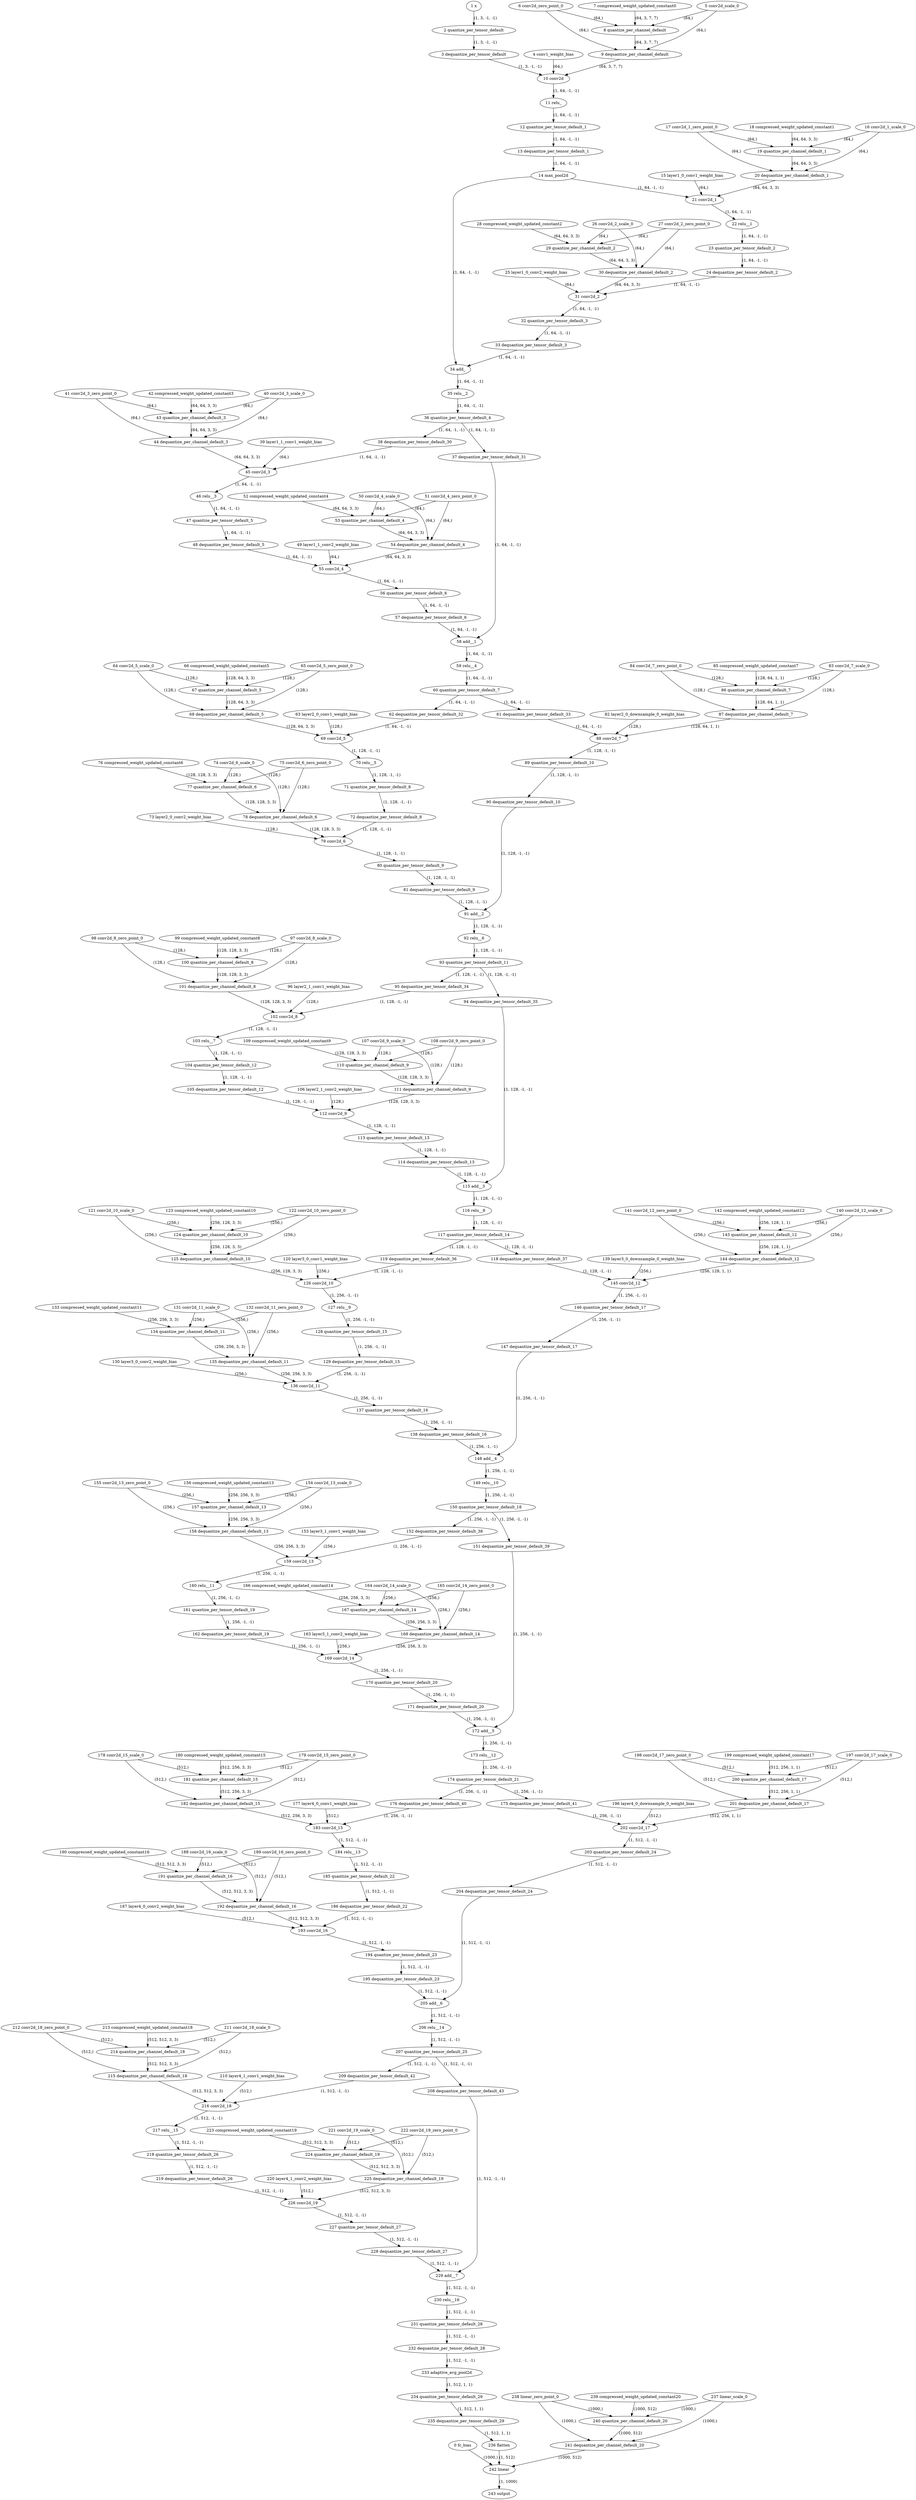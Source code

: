 strict digraph {
"0 fc_bias" [id=0, type="get_attr"];
"1 x" [id=1, type=input];
"2 quantize_per_tensor_default" [id=2, type="quantize_per_tensor"];
"3 dequantize_per_tensor_default" [id=3, type="dequantize_per_tensor"];
"4 conv1_weight_bias" [id=4, type="get_attr"];
"5 conv2d_scale_0" [id=5, type="get_attr"];
"6 conv2d_zero_point_0" [id=6, type="get_attr"];
"7 compressed_weight_updated_constant0" [id=7, type="get_attr"];
"8 quantize_per_channel_default" [id=8, type="quantize_per_channel"];
"9 dequantize_per_channel_default" [id=9, type="dequantize_per_channel"];
"10 conv2d" [id=10, type=conv2d];
"11 relu_" [id=11, type="relu_"];
"12 quantize_per_tensor_default_1" [id=12, type="quantize_per_tensor"];
"13 dequantize_per_tensor_default_1" [id=13, type="dequantize_per_tensor"];
"14 max_pool2d" [id=14, type="max_pool2d"];
"15 layer1_0_conv1_weight_bias" [id=15, type="get_attr"];
"16 conv2d_1_scale_0" [id=16, type="get_attr"];
"17 conv2d_1_zero_point_0" [id=17, type="get_attr"];
"18 compressed_weight_updated_constant1" [id=18, type="get_attr"];
"19 quantize_per_channel_default_1" [id=19, type="quantize_per_channel"];
"20 dequantize_per_channel_default_1" [id=20, type="dequantize_per_channel"];
"21 conv2d_1" [id=21, type=conv2d];
"22 relu__1" [id=22, type="relu_"];
"23 quantize_per_tensor_default_2" [id=23, type="quantize_per_tensor"];
"24 dequantize_per_tensor_default_2" [id=24, type="dequantize_per_tensor"];
"25 layer1_0_conv2_weight_bias" [id=25, type="get_attr"];
"26 conv2d_2_scale_0" [id=26, type="get_attr"];
"27 conv2d_2_zero_point_0" [id=27, type="get_attr"];
"28 compressed_weight_updated_constant2" [id=28, type="get_attr"];
"29 quantize_per_channel_default_2" [id=29, type="quantize_per_channel"];
"30 dequantize_per_channel_default_2" [id=30, type="dequantize_per_channel"];
"31 conv2d_2" [id=31, type=conv2d];
"32 quantize_per_tensor_default_3" [id=32, type="quantize_per_tensor"];
"33 dequantize_per_tensor_default_3" [id=33, type="dequantize_per_tensor"];
"34 add_" [id=34, type="add_"];
"35 relu__2" [id=35, type="relu_"];
"36 quantize_per_tensor_default_4" [id=36, type="quantize_per_tensor"];
"37 dequantize_per_tensor_default_31" [id=37, type="dequantize_per_tensor"];
"38 dequantize_per_tensor_default_30" [id=38, type="dequantize_per_tensor"];
"39 layer1_1_conv1_weight_bias" [id=39, type="get_attr"];
"40 conv2d_3_scale_0" [id=40, type="get_attr"];
"41 conv2d_3_zero_point_0" [id=41, type="get_attr"];
"42 compressed_weight_updated_constant3" [id=42, type="get_attr"];
"43 quantize_per_channel_default_3" [id=43, type="quantize_per_channel"];
"44 dequantize_per_channel_default_3" [id=44, type="dequantize_per_channel"];
"45 conv2d_3" [id=45, type=conv2d];
"46 relu__3" [id=46, type="relu_"];
"47 quantize_per_tensor_default_5" [id=47, type="quantize_per_tensor"];
"48 dequantize_per_tensor_default_5" [id=48, type="dequantize_per_tensor"];
"49 layer1_1_conv2_weight_bias" [id=49, type="get_attr"];
"50 conv2d_4_scale_0" [id=50, type="get_attr"];
"51 conv2d_4_zero_point_0" [id=51, type="get_attr"];
"52 compressed_weight_updated_constant4" [id=52, type="get_attr"];
"53 quantize_per_channel_default_4" [id=53, type="quantize_per_channel"];
"54 dequantize_per_channel_default_4" [id=54, type="dequantize_per_channel"];
"55 conv2d_4" [id=55, type=conv2d];
"56 quantize_per_tensor_default_6" [id=56, type="quantize_per_tensor"];
"57 dequantize_per_tensor_default_6" [id=57, type="dequantize_per_tensor"];
"58 add__1" [id=58, type="add_"];
"59 relu__4" [id=59, type="relu_"];
"60 quantize_per_tensor_default_7" [id=60, type="quantize_per_tensor"];
"61 dequantize_per_tensor_default_33" [id=61, type="dequantize_per_tensor"];
"62 dequantize_per_tensor_default_32" [id=62, type="dequantize_per_tensor"];
"63 layer2_0_conv1_weight_bias" [id=63, type="get_attr"];
"64 conv2d_5_scale_0" [id=64, type="get_attr"];
"65 conv2d_5_zero_point_0" [id=65, type="get_attr"];
"66 compressed_weight_updated_constant5" [id=66, type="get_attr"];
"67 quantize_per_channel_default_5" [id=67, type="quantize_per_channel"];
"68 dequantize_per_channel_default_5" [id=68, type="dequantize_per_channel"];
"69 conv2d_5" [id=69, type=conv2d];
"70 relu__5" [id=70, type="relu_"];
"71 quantize_per_tensor_default_8" [id=71, type="quantize_per_tensor"];
"72 dequantize_per_tensor_default_8" [id=72, type="dequantize_per_tensor"];
"73 layer2_0_conv2_weight_bias" [id=73, type="get_attr"];
"74 conv2d_6_scale_0" [id=74, type="get_attr"];
"75 conv2d_6_zero_point_0" [id=75, type="get_attr"];
"76 compressed_weight_updated_constant6" [id=76, type="get_attr"];
"77 quantize_per_channel_default_6" [id=77, type="quantize_per_channel"];
"78 dequantize_per_channel_default_6" [id=78, type="dequantize_per_channel"];
"79 conv2d_6" [id=79, type=conv2d];
"80 quantize_per_tensor_default_9" [id=80, type="quantize_per_tensor"];
"81 dequantize_per_tensor_default_9" [id=81, type="dequantize_per_tensor"];
"82 layer2_0_downsample_0_weight_bias" [id=82, type="get_attr"];
"83 conv2d_7_scale_0" [id=83, type="get_attr"];
"84 conv2d_7_zero_point_0" [id=84, type="get_attr"];
"85 compressed_weight_updated_constant7" [id=85, type="get_attr"];
"86 quantize_per_channel_default_7" [id=86, type="quantize_per_channel"];
"87 dequantize_per_channel_default_7" [id=87, type="dequantize_per_channel"];
"88 conv2d_7" [id=88, type=conv2d];
"89 quantize_per_tensor_default_10" [id=89, type="quantize_per_tensor"];
"90 dequantize_per_tensor_default_10" [id=90, type="dequantize_per_tensor"];
"91 add__2" [id=91, type="add_"];
"92 relu__6" [id=92, type="relu_"];
"93 quantize_per_tensor_default_11" [id=93, type="quantize_per_tensor"];
"94 dequantize_per_tensor_default_35" [id=94, type="dequantize_per_tensor"];
"95 dequantize_per_tensor_default_34" [id=95, type="dequantize_per_tensor"];
"96 layer2_1_conv1_weight_bias" [id=96, type="get_attr"];
"97 conv2d_8_scale_0" [id=97, type="get_attr"];
"98 conv2d_8_zero_point_0" [id=98, type="get_attr"];
"99 compressed_weight_updated_constant8" [id=99, type="get_attr"];
"100 quantize_per_channel_default_8" [id=100, type="quantize_per_channel"];
"101 dequantize_per_channel_default_8" [id=101, type="dequantize_per_channel"];
"102 conv2d_8" [id=102, type=conv2d];
"103 relu__7" [id=103, type="relu_"];
"104 quantize_per_tensor_default_12" [id=104, type="quantize_per_tensor"];
"105 dequantize_per_tensor_default_12" [id=105, type="dequantize_per_tensor"];
"106 layer2_1_conv2_weight_bias" [id=106, type="get_attr"];
"107 conv2d_9_scale_0" [id=107, type="get_attr"];
"108 conv2d_9_zero_point_0" [id=108, type="get_attr"];
"109 compressed_weight_updated_constant9" [id=109, type="get_attr"];
"110 quantize_per_channel_default_9" [id=110, type="quantize_per_channel"];
"111 dequantize_per_channel_default_9" [id=111, type="dequantize_per_channel"];
"112 conv2d_9" [id=112, type=conv2d];
"113 quantize_per_tensor_default_13" [id=113, type="quantize_per_tensor"];
"114 dequantize_per_tensor_default_13" [id=114, type="dequantize_per_tensor"];
"115 add__3" [id=115, type="add_"];
"116 relu__8" [id=116, type="relu_"];
"117 quantize_per_tensor_default_14" [id=117, type="quantize_per_tensor"];
"118 dequantize_per_tensor_default_37" [id=118, type="dequantize_per_tensor"];
"119 dequantize_per_tensor_default_36" [id=119, type="dequantize_per_tensor"];
"120 layer3_0_conv1_weight_bias" [id=120, type="get_attr"];
"121 conv2d_10_scale_0" [id=121, type="get_attr"];
"122 conv2d_10_zero_point_0" [id=122, type="get_attr"];
"123 compressed_weight_updated_constant10" [id=123, type="get_attr"];
"124 quantize_per_channel_default_10" [id=124, type="quantize_per_channel"];
"125 dequantize_per_channel_default_10" [id=125, type="dequantize_per_channel"];
"126 conv2d_10" [id=126, type=conv2d];
"127 relu__9" [id=127, type="relu_"];
"128 quantize_per_tensor_default_15" [id=128, type="quantize_per_tensor"];
"129 dequantize_per_tensor_default_15" [id=129, type="dequantize_per_tensor"];
"130 layer3_0_conv2_weight_bias" [id=130, type="get_attr"];
"131 conv2d_11_scale_0" [id=131, type="get_attr"];
"132 conv2d_11_zero_point_0" [id=132, type="get_attr"];
"133 compressed_weight_updated_constant11" [id=133, type="get_attr"];
"134 quantize_per_channel_default_11" [id=134, type="quantize_per_channel"];
"135 dequantize_per_channel_default_11" [id=135, type="dequantize_per_channel"];
"136 conv2d_11" [id=136, type=conv2d];
"137 quantize_per_tensor_default_16" [id=137, type="quantize_per_tensor"];
"138 dequantize_per_tensor_default_16" [id=138, type="dequantize_per_tensor"];
"139 layer3_0_downsample_0_weight_bias" [id=139, type="get_attr"];
"140 conv2d_12_scale_0" [id=140, type="get_attr"];
"141 conv2d_12_zero_point_0" [id=141, type="get_attr"];
"142 compressed_weight_updated_constant12" [id=142, type="get_attr"];
"143 quantize_per_channel_default_12" [id=143, type="quantize_per_channel"];
"144 dequantize_per_channel_default_12" [id=144, type="dequantize_per_channel"];
"145 conv2d_12" [id=145, type=conv2d];
"146 quantize_per_tensor_default_17" [id=146, type="quantize_per_tensor"];
"147 dequantize_per_tensor_default_17" [id=147, type="dequantize_per_tensor"];
"148 add__4" [id=148, type="add_"];
"149 relu__10" [id=149, type="relu_"];
"150 quantize_per_tensor_default_18" [id=150, type="quantize_per_tensor"];
"151 dequantize_per_tensor_default_39" [id=151, type="dequantize_per_tensor"];
"152 dequantize_per_tensor_default_38" [id=152, type="dequantize_per_tensor"];
"153 layer3_1_conv1_weight_bias" [id=153, type="get_attr"];
"154 conv2d_13_scale_0" [id=154, type="get_attr"];
"155 conv2d_13_zero_point_0" [id=155, type="get_attr"];
"156 compressed_weight_updated_constant13" [id=156, type="get_attr"];
"157 quantize_per_channel_default_13" [id=157, type="quantize_per_channel"];
"158 dequantize_per_channel_default_13" [id=158, type="dequantize_per_channel"];
"159 conv2d_13" [id=159, type=conv2d];
"160 relu__11" [id=160, type="relu_"];
"161 quantize_per_tensor_default_19" [id=161, type="quantize_per_tensor"];
"162 dequantize_per_tensor_default_19" [id=162, type="dequantize_per_tensor"];
"163 layer3_1_conv2_weight_bias" [id=163, type="get_attr"];
"164 conv2d_14_scale_0" [id=164, type="get_attr"];
"165 conv2d_14_zero_point_0" [id=165, type="get_attr"];
"166 compressed_weight_updated_constant14" [id=166, type="get_attr"];
"167 quantize_per_channel_default_14" [id=167, type="quantize_per_channel"];
"168 dequantize_per_channel_default_14" [id=168, type="dequantize_per_channel"];
"169 conv2d_14" [id=169, type=conv2d];
"170 quantize_per_tensor_default_20" [id=170, type="quantize_per_tensor"];
"171 dequantize_per_tensor_default_20" [id=171, type="dequantize_per_tensor"];
"172 add__5" [id=172, type="add_"];
"173 relu__12" [id=173, type="relu_"];
"174 quantize_per_tensor_default_21" [id=174, type="quantize_per_tensor"];
"175 dequantize_per_tensor_default_41" [id=175, type="dequantize_per_tensor"];
"176 dequantize_per_tensor_default_40" [id=176, type="dequantize_per_tensor"];
"177 layer4_0_conv1_weight_bias" [id=177, type="get_attr"];
"178 conv2d_15_scale_0" [id=178, type="get_attr"];
"179 conv2d_15_zero_point_0" [id=179, type="get_attr"];
"180 compressed_weight_updated_constant15" [id=180, type="get_attr"];
"181 quantize_per_channel_default_15" [id=181, type="quantize_per_channel"];
"182 dequantize_per_channel_default_15" [id=182, type="dequantize_per_channel"];
"183 conv2d_15" [id=183, type=conv2d];
"184 relu__13" [id=184, type="relu_"];
"185 quantize_per_tensor_default_22" [id=185, type="quantize_per_tensor"];
"186 dequantize_per_tensor_default_22" [id=186, type="dequantize_per_tensor"];
"187 layer4_0_conv2_weight_bias" [id=187, type="get_attr"];
"188 conv2d_16_scale_0" [id=188, type="get_attr"];
"189 conv2d_16_zero_point_0" [id=189, type="get_attr"];
"190 compressed_weight_updated_constant16" [id=190, type="get_attr"];
"191 quantize_per_channel_default_16" [id=191, type="quantize_per_channel"];
"192 dequantize_per_channel_default_16" [id=192, type="dequantize_per_channel"];
"193 conv2d_16" [id=193, type=conv2d];
"194 quantize_per_tensor_default_23" [id=194, type="quantize_per_tensor"];
"195 dequantize_per_tensor_default_23" [id=195, type="dequantize_per_tensor"];
"196 layer4_0_downsample_0_weight_bias" [id=196, type="get_attr"];
"197 conv2d_17_scale_0" [id=197, type="get_attr"];
"198 conv2d_17_zero_point_0" [id=198, type="get_attr"];
"199 compressed_weight_updated_constant17" [id=199, type="get_attr"];
"200 quantize_per_channel_default_17" [id=200, type="quantize_per_channel"];
"201 dequantize_per_channel_default_17" [id=201, type="dequantize_per_channel"];
"202 conv2d_17" [id=202, type=conv2d];
"203 quantize_per_tensor_default_24" [id=203, type="quantize_per_tensor"];
"204 dequantize_per_tensor_default_24" [id=204, type="dequantize_per_tensor"];
"205 add__6" [id=205, type="add_"];
"206 relu__14" [id=206, type="relu_"];
"207 quantize_per_tensor_default_25" [id=207, type="quantize_per_tensor"];
"208 dequantize_per_tensor_default_43" [id=208, type="dequantize_per_tensor"];
"209 dequantize_per_tensor_default_42" [id=209, type="dequantize_per_tensor"];
"210 layer4_1_conv1_weight_bias" [id=210, type="get_attr"];
"211 conv2d_18_scale_0" [id=211, type="get_attr"];
"212 conv2d_18_zero_point_0" [id=212, type="get_attr"];
"213 compressed_weight_updated_constant18" [id=213, type="get_attr"];
"214 quantize_per_channel_default_18" [id=214, type="quantize_per_channel"];
"215 dequantize_per_channel_default_18" [id=215, type="dequantize_per_channel"];
"216 conv2d_18" [id=216, type=conv2d];
"217 relu__15" [id=217, type="relu_"];
"218 quantize_per_tensor_default_26" [id=218, type="quantize_per_tensor"];
"219 dequantize_per_tensor_default_26" [id=219, type="dequantize_per_tensor"];
"220 layer4_1_conv2_weight_bias" [id=220, type="get_attr"];
"221 conv2d_19_scale_0" [id=221, type="get_attr"];
"222 conv2d_19_zero_point_0" [id=222, type="get_attr"];
"223 compressed_weight_updated_constant19" [id=223, type="get_attr"];
"224 quantize_per_channel_default_19" [id=224, type="quantize_per_channel"];
"225 dequantize_per_channel_default_19" [id=225, type="dequantize_per_channel"];
"226 conv2d_19" [id=226, type=conv2d];
"227 quantize_per_tensor_default_27" [id=227, type="quantize_per_tensor"];
"228 dequantize_per_tensor_default_27" [id=228, type="dequantize_per_tensor"];
"229 add__7" [id=229, type="add_"];
"230 relu__16" [id=230, type="relu_"];
"231 quantize_per_tensor_default_28" [id=231, type="quantize_per_tensor"];
"232 dequantize_per_tensor_default_28" [id=232, type="dequantize_per_tensor"];
"233 adaptive_avg_pool2d" [id=233, type="adaptive_avg_pool2d"];
"234 quantize_per_tensor_default_29" [id=234, type="quantize_per_tensor"];
"235 dequantize_per_tensor_default_29" [id=235, type="dequantize_per_tensor"];
"236 flatten" [id=236, type=flatten];
"237 linear_scale_0" [id=237, type="get_attr"];
"238 linear_zero_point_0" [id=238, type="get_attr"];
"239 compressed_weight_updated_constant20" [id=239, type="get_attr"];
"240 quantize_per_channel_default_20" [id=240, type="quantize_per_channel"];
"241 dequantize_per_channel_default_20" [id=241, type="dequantize_per_channel"];
"242 linear" [id=242, type=linear];
"243 output" [id=243, type=output];
"0 fc_bias" -> "242 linear" [style=solid, label="(1000,)"];
"1 x" -> "2 quantize_per_tensor_default" [style=solid, label="(1, 3, -1, -1)"];
"2 quantize_per_tensor_default" -> "3 dequantize_per_tensor_default" [style=solid, label="(1, 3, -1, -1)"];
"3 dequantize_per_tensor_default" -> "10 conv2d" [style=solid, label="(1, 3, -1, -1)"];
"4 conv1_weight_bias" -> "10 conv2d" [style=solid, label="(64,)"];
"5 conv2d_scale_0" -> "8 quantize_per_channel_default" [style=solid, label="(64,)"];
"5 conv2d_scale_0" -> "9 dequantize_per_channel_default" [style=solid, label="(64,)"];
"6 conv2d_zero_point_0" -> "8 quantize_per_channel_default" [style=solid, label="(64,)"];
"6 conv2d_zero_point_0" -> "9 dequantize_per_channel_default" [style=solid, label="(64,)"];
"7 compressed_weight_updated_constant0" -> "8 quantize_per_channel_default" [style=solid, label="(64, 3, 7, 7)"];
"8 quantize_per_channel_default" -> "9 dequantize_per_channel_default" [style=solid, label="(64, 3, 7, 7)"];
"9 dequantize_per_channel_default" -> "10 conv2d" [style=solid, label="(64, 3, 7, 7)"];
"10 conv2d" -> "11 relu_" [style=solid, label="(1, 64, -1, -1)"];
"11 relu_" -> "12 quantize_per_tensor_default_1" [style=solid, label="(1, 64, -1, -1)"];
"12 quantize_per_tensor_default_1" -> "13 dequantize_per_tensor_default_1" [style=solid, label="(1, 64, -1, -1)"];
"13 dequantize_per_tensor_default_1" -> "14 max_pool2d" [style=solid, label="(1, 64, -1, -1)"];
"14 max_pool2d" -> "21 conv2d_1" [style=solid, label="(1, 64, -1, -1)"];
"14 max_pool2d" -> "34 add_" [style=solid, label="(1, 64, -1, -1)"];
"15 layer1_0_conv1_weight_bias" -> "21 conv2d_1" [style=solid, label="(64,)"];
"16 conv2d_1_scale_0" -> "19 quantize_per_channel_default_1" [style=solid, label="(64,)"];
"16 conv2d_1_scale_0" -> "20 dequantize_per_channel_default_1" [style=solid, label="(64,)"];
"17 conv2d_1_zero_point_0" -> "19 quantize_per_channel_default_1" [style=solid, label="(64,)"];
"17 conv2d_1_zero_point_0" -> "20 dequantize_per_channel_default_1" [style=solid, label="(64,)"];
"18 compressed_weight_updated_constant1" -> "19 quantize_per_channel_default_1" [style=solid, label="(64, 64, 3, 3)"];
"19 quantize_per_channel_default_1" -> "20 dequantize_per_channel_default_1" [style=solid, label="(64, 64, 3, 3)"];
"20 dequantize_per_channel_default_1" -> "21 conv2d_1" [style=solid, label="(64, 64, 3, 3)"];
"21 conv2d_1" -> "22 relu__1" [style=solid, label="(1, 64, -1, -1)"];
"22 relu__1" -> "23 quantize_per_tensor_default_2" [style=solid, label="(1, 64, -1, -1)"];
"23 quantize_per_tensor_default_2" -> "24 dequantize_per_tensor_default_2" [style=solid, label="(1, 64, -1, -1)"];
"24 dequantize_per_tensor_default_2" -> "31 conv2d_2" [style=solid, label="(1, 64, -1, -1)"];
"25 layer1_0_conv2_weight_bias" -> "31 conv2d_2" [style=solid, label="(64,)"];
"26 conv2d_2_scale_0" -> "29 quantize_per_channel_default_2" [style=solid, label="(64,)"];
"26 conv2d_2_scale_0" -> "30 dequantize_per_channel_default_2" [style=solid, label="(64,)"];
"27 conv2d_2_zero_point_0" -> "29 quantize_per_channel_default_2" [style=solid, label="(64,)"];
"27 conv2d_2_zero_point_0" -> "30 dequantize_per_channel_default_2" [style=solid, label="(64,)"];
"28 compressed_weight_updated_constant2" -> "29 quantize_per_channel_default_2" [style=solid, label="(64, 64, 3, 3)"];
"29 quantize_per_channel_default_2" -> "30 dequantize_per_channel_default_2" [style=solid, label="(64, 64, 3, 3)"];
"30 dequantize_per_channel_default_2" -> "31 conv2d_2" [style=solid, label="(64, 64, 3, 3)"];
"31 conv2d_2" -> "32 quantize_per_tensor_default_3" [style=solid, label="(1, 64, -1, -1)"];
"32 quantize_per_tensor_default_3" -> "33 dequantize_per_tensor_default_3" [style=solid, label="(1, 64, -1, -1)"];
"33 dequantize_per_tensor_default_3" -> "34 add_" [style=solid, label="(1, 64, -1, -1)"];
"34 add_" -> "35 relu__2" [style=solid, label="(1, 64, -1, -1)"];
"35 relu__2" -> "36 quantize_per_tensor_default_4" [style=solid, label="(1, 64, -1, -1)"];
"36 quantize_per_tensor_default_4" -> "37 dequantize_per_tensor_default_31" [style=solid, label="(1, 64, -1, -1)"];
"36 quantize_per_tensor_default_4" -> "38 dequantize_per_tensor_default_30" [style=solid, label="(1, 64, -1, -1)"];
"37 dequantize_per_tensor_default_31" -> "58 add__1" [style=solid, label="(1, 64, -1, -1)"];
"38 dequantize_per_tensor_default_30" -> "45 conv2d_3" [style=solid, label="(1, 64, -1, -1)"];
"39 layer1_1_conv1_weight_bias" -> "45 conv2d_3" [style=solid, label="(64,)"];
"40 conv2d_3_scale_0" -> "43 quantize_per_channel_default_3" [style=solid, label="(64,)"];
"40 conv2d_3_scale_0" -> "44 dequantize_per_channel_default_3" [style=solid, label="(64,)"];
"41 conv2d_3_zero_point_0" -> "43 quantize_per_channel_default_3" [style=solid, label="(64,)"];
"41 conv2d_3_zero_point_0" -> "44 dequantize_per_channel_default_3" [style=solid, label="(64,)"];
"42 compressed_weight_updated_constant3" -> "43 quantize_per_channel_default_3" [style=solid, label="(64, 64, 3, 3)"];
"43 quantize_per_channel_default_3" -> "44 dequantize_per_channel_default_3" [style=solid, label="(64, 64, 3, 3)"];
"44 dequantize_per_channel_default_3" -> "45 conv2d_3" [style=solid, label="(64, 64, 3, 3)"];
"45 conv2d_3" -> "46 relu__3" [style=solid, label="(1, 64, -1, -1)"];
"46 relu__3" -> "47 quantize_per_tensor_default_5" [style=solid, label="(1, 64, -1, -1)"];
"47 quantize_per_tensor_default_5" -> "48 dequantize_per_tensor_default_5" [style=solid, label="(1, 64, -1, -1)"];
"48 dequantize_per_tensor_default_5" -> "55 conv2d_4" [style=solid, label="(1, 64, -1, -1)"];
"49 layer1_1_conv2_weight_bias" -> "55 conv2d_4" [style=solid, label="(64,)"];
"50 conv2d_4_scale_0" -> "53 quantize_per_channel_default_4" [style=solid, label="(64,)"];
"50 conv2d_4_scale_0" -> "54 dequantize_per_channel_default_4" [style=solid, label="(64,)"];
"51 conv2d_4_zero_point_0" -> "53 quantize_per_channel_default_4" [style=solid, label="(64,)"];
"51 conv2d_4_zero_point_0" -> "54 dequantize_per_channel_default_4" [style=solid, label="(64,)"];
"52 compressed_weight_updated_constant4" -> "53 quantize_per_channel_default_4" [style=solid, label="(64, 64, 3, 3)"];
"53 quantize_per_channel_default_4" -> "54 dequantize_per_channel_default_4" [style=solid, label="(64, 64, 3, 3)"];
"54 dequantize_per_channel_default_4" -> "55 conv2d_4" [style=solid, label="(64, 64, 3, 3)"];
"55 conv2d_4" -> "56 quantize_per_tensor_default_6" [style=solid, label="(1, 64, -1, -1)"];
"56 quantize_per_tensor_default_6" -> "57 dequantize_per_tensor_default_6" [style=solid, label="(1, 64, -1, -1)"];
"57 dequantize_per_tensor_default_6" -> "58 add__1" [style=solid, label="(1, 64, -1, -1)"];
"58 add__1" -> "59 relu__4" [style=solid, label="(1, 64, -1, -1)"];
"59 relu__4" -> "60 quantize_per_tensor_default_7" [style=solid, label="(1, 64, -1, -1)"];
"60 quantize_per_tensor_default_7" -> "61 dequantize_per_tensor_default_33" [style=solid, label="(1, 64, -1, -1)"];
"60 quantize_per_tensor_default_7" -> "62 dequantize_per_tensor_default_32" [style=solid, label="(1, 64, -1, -1)"];
"61 dequantize_per_tensor_default_33" -> "88 conv2d_7" [style=solid, label="(1, 64, -1, -1)"];
"62 dequantize_per_tensor_default_32" -> "69 conv2d_5" [style=solid, label="(1, 64, -1, -1)"];
"63 layer2_0_conv1_weight_bias" -> "69 conv2d_5" [style=solid, label="(128,)"];
"64 conv2d_5_scale_0" -> "67 quantize_per_channel_default_5" [style=solid, label="(128,)"];
"64 conv2d_5_scale_0" -> "68 dequantize_per_channel_default_5" [style=solid, label="(128,)"];
"65 conv2d_5_zero_point_0" -> "67 quantize_per_channel_default_5" [style=solid, label="(128,)"];
"65 conv2d_5_zero_point_0" -> "68 dequantize_per_channel_default_5" [style=solid, label="(128,)"];
"66 compressed_weight_updated_constant5" -> "67 quantize_per_channel_default_5" [style=solid, label="(128, 64, 3, 3)"];
"67 quantize_per_channel_default_5" -> "68 dequantize_per_channel_default_5" [style=solid, label="(128, 64, 3, 3)"];
"68 dequantize_per_channel_default_5" -> "69 conv2d_5" [style=solid, label="(128, 64, 3, 3)"];
"69 conv2d_5" -> "70 relu__5" [style=solid, label="(1, 128, -1, -1)"];
"70 relu__5" -> "71 quantize_per_tensor_default_8" [style=solid, label="(1, 128, -1, -1)"];
"71 quantize_per_tensor_default_8" -> "72 dequantize_per_tensor_default_8" [style=solid, label="(1, 128, -1, -1)"];
"72 dequantize_per_tensor_default_8" -> "79 conv2d_6" [style=solid, label="(1, 128, -1, -1)"];
"73 layer2_0_conv2_weight_bias" -> "79 conv2d_6" [style=solid, label="(128,)"];
"74 conv2d_6_scale_0" -> "77 quantize_per_channel_default_6" [style=solid, label="(128,)"];
"74 conv2d_6_scale_0" -> "78 dequantize_per_channel_default_6" [style=solid, label="(128,)"];
"75 conv2d_6_zero_point_0" -> "77 quantize_per_channel_default_6" [style=solid, label="(128,)"];
"75 conv2d_6_zero_point_0" -> "78 dequantize_per_channel_default_6" [style=solid, label="(128,)"];
"76 compressed_weight_updated_constant6" -> "77 quantize_per_channel_default_6" [style=solid, label="(128, 128, 3, 3)"];
"77 quantize_per_channel_default_6" -> "78 dequantize_per_channel_default_6" [style=solid, label="(128, 128, 3, 3)"];
"78 dequantize_per_channel_default_6" -> "79 conv2d_6" [style=solid, label="(128, 128, 3, 3)"];
"79 conv2d_6" -> "80 quantize_per_tensor_default_9" [style=solid, label="(1, 128, -1, -1)"];
"80 quantize_per_tensor_default_9" -> "81 dequantize_per_tensor_default_9" [style=solid, label="(1, 128, -1, -1)"];
"81 dequantize_per_tensor_default_9" -> "91 add__2" [style=solid, label="(1, 128, -1, -1)"];
"82 layer2_0_downsample_0_weight_bias" -> "88 conv2d_7" [style=solid, label="(128,)"];
"83 conv2d_7_scale_0" -> "86 quantize_per_channel_default_7" [style=solid, label="(128,)"];
"83 conv2d_7_scale_0" -> "87 dequantize_per_channel_default_7" [style=solid, label="(128,)"];
"84 conv2d_7_zero_point_0" -> "86 quantize_per_channel_default_7" [style=solid, label="(128,)"];
"84 conv2d_7_zero_point_0" -> "87 dequantize_per_channel_default_7" [style=solid, label="(128,)"];
"85 compressed_weight_updated_constant7" -> "86 quantize_per_channel_default_7" [style=solid, label="(128, 64, 1, 1)"];
"86 quantize_per_channel_default_7" -> "87 dequantize_per_channel_default_7" [style=solid, label="(128, 64, 1, 1)"];
"87 dequantize_per_channel_default_7" -> "88 conv2d_7" [style=solid, label="(128, 64, 1, 1)"];
"88 conv2d_7" -> "89 quantize_per_tensor_default_10" [style=solid, label="(1, 128, -1, -1)"];
"89 quantize_per_tensor_default_10" -> "90 dequantize_per_tensor_default_10" [style=solid, label="(1, 128, -1, -1)"];
"90 dequantize_per_tensor_default_10" -> "91 add__2" [style=solid, label="(1, 128, -1, -1)"];
"91 add__2" -> "92 relu__6" [style=solid, label="(1, 128, -1, -1)"];
"92 relu__6" -> "93 quantize_per_tensor_default_11" [style=solid, label="(1, 128, -1, -1)"];
"93 quantize_per_tensor_default_11" -> "94 dequantize_per_tensor_default_35" [style=solid, label="(1, 128, -1, -1)"];
"93 quantize_per_tensor_default_11" -> "95 dequantize_per_tensor_default_34" [style=solid, label="(1, 128, -1, -1)"];
"94 dequantize_per_tensor_default_35" -> "115 add__3" [style=solid, label="(1, 128, -1, -1)"];
"95 dequantize_per_tensor_default_34" -> "102 conv2d_8" [style=solid, label="(1, 128, -1, -1)"];
"96 layer2_1_conv1_weight_bias" -> "102 conv2d_8" [style=solid, label="(128,)"];
"97 conv2d_8_scale_0" -> "100 quantize_per_channel_default_8" [style=solid, label="(128,)"];
"97 conv2d_8_scale_0" -> "101 dequantize_per_channel_default_8" [style=solid, label="(128,)"];
"98 conv2d_8_zero_point_0" -> "100 quantize_per_channel_default_8" [style=solid, label="(128,)"];
"98 conv2d_8_zero_point_0" -> "101 dequantize_per_channel_default_8" [style=solid, label="(128,)"];
"99 compressed_weight_updated_constant8" -> "100 quantize_per_channel_default_8" [style=solid, label="(128, 128, 3, 3)"];
"100 quantize_per_channel_default_8" -> "101 dequantize_per_channel_default_8" [style=solid, label="(128, 128, 3, 3)"];
"101 dequantize_per_channel_default_8" -> "102 conv2d_8" [style=solid, label="(128, 128, 3, 3)"];
"102 conv2d_8" -> "103 relu__7" [style=solid, label="(1, 128, -1, -1)"];
"103 relu__7" -> "104 quantize_per_tensor_default_12" [style=solid, label="(1, 128, -1, -1)"];
"104 quantize_per_tensor_default_12" -> "105 dequantize_per_tensor_default_12" [style=solid, label="(1, 128, -1, -1)"];
"105 dequantize_per_tensor_default_12" -> "112 conv2d_9" [style=solid, label="(1, 128, -1, -1)"];
"106 layer2_1_conv2_weight_bias" -> "112 conv2d_9" [style=solid, label="(128,)"];
"107 conv2d_9_scale_0" -> "110 quantize_per_channel_default_9" [style=solid, label="(128,)"];
"107 conv2d_9_scale_0" -> "111 dequantize_per_channel_default_9" [style=solid, label="(128,)"];
"108 conv2d_9_zero_point_0" -> "110 quantize_per_channel_default_9" [style=solid, label="(128,)"];
"108 conv2d_9_zero_point_0" -> "111 dequantize_per_channel_default_9" [style=solid, label="(128,)"];
"109 compressed_weight_updated_constant9" -> "110 quantize_per_channel_default_9" [style=solid, label="(128, 128, 3, 3)"];
"110 quantize_per_channel_default_9" -> "111 dequantize_per_channel_default_9" [style=solid, label="(128, 128, 3, 3)"];
"111 dequantize_per_channel_default_9" -> "112 conv2d_9" [style=solid, label="(128, 128, 3, 3)"];
"112 conv2d_9" -> "113 quantize_per_tensor_default_13" [style=solid, label="(1, 128, -1, -1)"];
"113 quantize_per_tensor_default_13" -> "114 dequantize_per_tensor_default_13" [style=solid, label="(1, 128, -1, -1)"];
"114 dequantize_per_tensor_default_13" -> "115 add__3" [style=solid, label="(1, 128, -1, -1)"];
"115 add__3" -> "116 relu__8" [style=solid, label="(1, 128, -1, -1)"];
"116 relu__8" -> "117 quantize_per_tensor_default_14" [style=solid, label="(1, 128, -1, -1)"];
"117 quantize_per_tensor_default_14" -> "118 dequantize_per_tensor_default_37" [style=solid, label="(1, 128, -1, -1)"];
"117 quantize_per_tensor_default_14" -> "119 dequantize_per_tensor_default_36" [style=solid, label="(1, 128, -1, -1)"];
"118 dequantize_per_tensor_default_37" -> "145 conv2d_12" [style=solid, label="(1, 128, -1, -1)"];
"119 dequantize_per_tensor_default_36" -> "126 conv2d_10" [style=solid, label="(1, 128, -1, -1)"];
"120 layer3_0_conv1_weight_bias" -> "126 conv2d_10" [style=solid, label="(256,)"];
"121 conv2d_10_scale_0" -> "124 quantize_per_channel_default_10" [style=solid, label="(256,)"];
"121 conv2d_10_scale_0" -> "125 dequantize_per_channel_default_10" [style=solid, label="(256,)"];
"122 conv2d_10_zero_point_0" -> "124 quantize_per_channel_default_10" [style=solid, label="(256,)"];
"122 conv2d_10_zero_point_0" -> "125 dequantize_per_channel_default_10" [style=solid, label="(256,)"];
"123 compressed_weight_updated_constant10" -> "124 quantize_per_channel_default_10" [style=solid, label="(256, 128, 3, 3)"];
"124 quantize_per_channel_default_10" -> "125 dequantize_per_channel_default_10" [style=solid, label="(256, 128, 3, 3)"];
"125 dequantize_per_channel_default_10" -> "126 conv2d_10" [style=solid, label="(256, 128, 3, 3)"];
"126 conv2d_10" -> "127 relu__9" [style=solid, label="(1, 256, -1, -1)"];
"127 relu__9" -> "128 quantize_per_tensor_default_15" [style=solid, label="(1, 256, -1, -1)"];
"128 quantize_per_tensor_default_15" -> "129 dequantize_per_tensor_default_15" [style=solid, label="(1, 256, -1, -1)"];
"129 dequantize_per_tensor_default_15" -> "136 conv2d_11" [style=solid, label="(1, 256, -1, -1)"];
"130 layer3_0_conv2_weight_bias" -> "136 conv2d_11" [style=solid, label="(256,)"];
"131 conv2d_11_scale_0" -> "134 quantize_per_channel_default_11" [style=solid, label="(256,)"];
"131 conv2d_11_scale_0" -> "135 dequantize_per_channel_default_11" [style=solid, label="(256,)"];
"132 conv2d_11_zero_point_0" -> "134 quantize_per_channel_default_11" [style=solid, label="(256,)"];
"132 conv2d_11_zero_point_0" -> "135 dequantize_per_channel_default_11" [style=solid, label="(256,)"];
"133 compressed_weight_updated_constant11" -> "134 quantize_per_channel_default_11" [style=solid, label="(256, 256, 3, 3)"];
"134 quantize_per_channel_default_11" -> "135 dequantize_per_channel_default_11" [style=solid, label="(256, 256, 3, 3)"];
"135 dequantize_per_channel_default_11" -> "136 conv2d_11" [style=solid, label="(256, 256, 3, 3)"];
"136 conv2d_11" -> "137 quantize_per_tensor_default_16" [style=solid, label="(1, 256, -1, -1)"];
"137 quantize_per_tensor_default_16" -> "138 dequantize_per_tensor_default_16" [style=solid, label="(1, 256, -1, -1)"];
"138 dequantize_per_tensor_default_16" -> "148 add__4" [style=solid, label="(1, 256, -1, -1)"];
"139 layer3_0_downsample_0_weight_bias" -> "145 conv2d_12" [style=solid, label="(256,)"];
"140 conv2d_12_scale_0" -> "143 quantize_per_channel_default_12" [style=solid, label="(256,)"];
"140 conv2d_12_scale_0" -> "144 dequantize_per_channel_default_12" [style=solid, label="(256,)"];
"141 conv2d_12_zero_point_0" -> "143 quantize_per_channel_default_12" [style=solid, label="(256,)"];
"141 conv2d_12_zero_point_0" -> "144 dequantize_per_channel_default_12" [style=solid, label="(256,)"];
"142 compressed_weight_updated_constant12" -> "143 quantize_per_channel_default_12" [style=solid, label="(256, 128, 1, 1)"];
"143 quantize_per_channel_default_12" -> "144 dequantize_per_channel_default_12" [style=solid, label="(256, 128, 1, 1)"];
"144 dequantize_per_channel_default_12" -> "145 conv2d_12" [style=solid, label="(256, 128, 1, 1)"];
"145 conv2d_12" -> "146 quantize_per_tensor_default_17" [style=solid, label="(1, 256, -1, -1)"];
"146 quantize_per_tensor_default_17" -> "147 dequantize_per_tensor_default_17" [style=solid, label="(1, 256, -1, -1)"];
"147 dequantize_per_tensor_default_17" -> "148 add__4" [style=solid, label="(1, 256, -1, -1)"];
"148 add__4" -> "149 relu__10" [style=solid, label="(1, 256, -1, -1)"];
"149 relu__10" -> "150 quantize_per_tensor_default_18" [style=solid, label="(1, 256, -1, -1)"];
"150 quantize_per_tensor_default_18" -> "151 dequantize_per_tensor_default_39" [style=solid, label="(1, 256, -1, -1)"];
"150 quantize_per_tensor_default_18" -> "152 dequantize_per_tensor_default_38" [style=solid, label="(1, 256, -1, -1)"];
"151 dequantize_per_tensor_default_39" -> "172 add__5" [style=solid, label="(1, 256, -1, -1)"];
"152 dequantize_per_tensor_default_38" -> "159 conv2d_13" [style=solid, label="(1, 256, -1, -1)"];
"153 layer3_1_conv1_weight_bias" -> "159 conv2d_13" [style=solid, label="(256,)"];
"154 conv2d_13_scale_0" -> "157 quantize_per_channel_default_13" [style=solid, label="(256,)"];
"154 conv2d_13_scale_0" -> "158 dequantize_per_channel_default_13" [style=solid, label="(256,)"];
"155 conv2d_13_zero_point_0" -> "157 quantize_per_channel_default_13" [style=solid, label="(256,)"];
"155 conv2d_13_zero_point_0" -> "158 dequantize_per_channel_default_13" [style=solid, label="(256,)"];
"156 compressed_weight_updated_constant13" -> "157 quantize_per_channel_default_13" [style=solid, label="(256, 256, 3, 3)"];
"157 quantize_per_channel_default_13" -> "158 dequantize_per_channel_default_13" [style=solid, label="(256, 256, 3, 3)"];
"158 dequantize_per_channel_default_13" -> "159 conv2d_13" [style=solid, label="(256, 256, 3, 3)"];
"159 conv2d_13" -> "160 relu__11" [style=solid, label="(1, 256, -1, -1)"];
"160 relu__11" -> "161 quantize_per_tensor_default_19" [style=solid, label="(1, 256, -1, -1)"];
"161 quantize_per_tensor_default_19" -> "162 dequantize_per_tensor_default_19" [style=solid, label="(1, 256, -1, -1)"];
"162 dequantize_per_tensor_default_19" -> "169 conv2d_14" [style=solid, label="(1, 256, -1, -1)"];
"163 layer3_1_conv2_weight_bias" -> "169 conv2d_14" [style=solid, label="(256,)"];
"164 conv2d_14_scale_0" -> "167 quantize_per_channel_default_14" [style=solid, label="(256,)"];
"164 conv2d_14_scale_0" -> "168 dequantize_per_channel_default_14" [style=solid, label="(256,)"];
"165 conv2d_14_zero_point_0" -> "167 quantize_per_channel_default_14" [style=solid, label="(256,)"];
"165 conv2d_14_zero_point_0" -> "168 dequantize_per_channel_default_14" [style=solid, label="(256,)"];
"166 compressed_weight_updated_constant14" -> "167 quantize_per_channel_default_14" [style=solid, label="(256, 256, 3, 3)"];
"167 quantize_per_channel_default_14" -> "168 dequantize_per_channel_default_14" [style=solid, label="(256, 256, 3, 3)"];
"168 dequantize_per_channel_default_14" -> "169 conv2d_14" [style=solid, label="(256, 256, 3, 3)"];
"169 conv2d_14" -> "170 quantize_per_tensor_default_20" [style=solid, label="(1, 256, -1, -1)"];
"170 quantize_per_tensor_default_20" -> "171 dequantize_per_tensor_default_20" [style=solid, label="(1, 256, -1, -1)"];
"171 dequantize_per_tensor_default_20" -> "172 add__5" [style=solid, label="(1, 256, -1, -1)"];
"172 add__5" -> "173 relu__12" [style=solid, label="(1, 256, -1, -1)"];
"173 relu__12" -> "174 quantize_per_tensor_default_21" [style=solid, label="(1, 256, -1, -1)"];
"174 quantize_per_tensor_default_21" -> "175 dequantize_per_tensor_default_41" [style=solid, label="(1, 256, -1, -1)"];
"174 quantize_per_tensor_default_21" -> "176 dequantize_per_tensor_default_40" [style=solid, label="(1, 256, -1, -1)"];
"175 dequantize_per_tensor_default_41" -> "202 conv2d_17" [style=solid, label="(1, 256, -1, -1)"];
"176 dequantize_per_tensor_default_40" -> "183 conv2d_15" [style=solid, label="(1, 256, -1, -1)"];
"177 layer4_0_conv1_weight_bias" -> "183 conv2d_15" [style=solid, label="(512,)"];
"178 conv2d_15_scale_0" -> "181 quantize_per_channel_default_15" [style=solid, label="(512,)"];
"178 conv2d_15_scale_0" -> "182 dequantize_per_channel_default_15" [style=solid, label="(512,)"];
"179 conv2d_15_zero_point_0" -> "181 quantize_per_channel_default_15" [style=solid, label="(512,)"];
"179 conv2d_15_zero_point_0" -> "182 dequantize_per_channel_default_15" [style=solid, label="(512,)"];
"180 compressed_weight_updated_constant15" -> "181 quantize_per_channel_default_15" [style=solid, label="(512, 256, 3, 3)"];
"181 quantize_per_channel_default_15" -> "182 dequantize_per_channel_default_15" [style=solid, label="(512, 256, 3, 3)"];
"182 dequantize_per_channel_default_15" -> "183 conv2d_15" [style=solid, label="(512, 256, 3, 3)"];
"183 conv2d_15" -> "184 relu__13" [style=solid, label="(1, 512, -1, -1)"];
"184 relu__13" -> "185 quantize_per_tensor_default_22" [style=solid, label="(1, 512, -1, -1)"];
"185 quantize_per_tensor_default_22" -> "186 dequantize_per_tensor_default_22" [style=solid, label="(1, 512, -1, -1)"];
"186 dequantize_per_tensor_default_22" -> "193 conv2d_16" [style=solid, label="(1, 512, -1, -1)"];
"187 layer4_0_conv2_weight_bias" -> "193 conv2d_16" [style=solid, label="(512,)"];
"188 conv2d_16_scale_0" -> "191 quantize_per_channel_default_16" [style=solid, label="(512,)"];
"188 conv2d_16_scale_0" -> "192 dequantize_per_channel_default_16" [style=solid, label="(512,)"];
"189 conv2d_16_zero_point_0" -> "191 quantize_per_channel_default_16" [style=solid, label="(512,)"];
"189 conv2d_16_zero_point_0" -> "192 dequantize_per_channel_default_16" [style=solid, label="(512,)"];
"190 compressed_weight_updated_constant16" -> "191 quantize_per_channel_default_16" [style=solid, label="(512, 512, 3, 3)"];
"191 quantize_per_channel_default_16" -> "192 dequantize_per_channel_default_16" [style=solid, label="(512, 512, 3, 3)"];
"192 dequantize_per_channel_default_16" -> "193 conv2d_16" [style=solid, label="(512, 512, 3, 3)"];
"193 conv2d_16" -> "194 quantize_per_tensor_default_23" [style=solid, label="(1, 512, -1, -1)"];
"194 quantize_per_tensor_default_23" -> "195 dequantize_per_tensor_default_23" [style=solid, label="(1, 512, -1, -1)"];
"195 dequantize_per_tensor_default_23" -> "205 add__6" [style=solid, label="(1, 512, -1, -1)"];
"196 layer4_0_downsample_0_weight_bias" -> "202 conv2d_17" [style=solid, label="(512,)"];
"197 conv2d_17_scale_0" -> "200 quantize_per_channel_default_17" [style=solid, label="(512,)"];
"197 conv2d_17_scale_0" -> "201 dequantize_per_channel_default_17" [style=solid, label="(512,)"];
"198 conv2d_17_zero_point_0" -> "200 quantize_per_channel_default_17" [style=solid, label="(512,)"];
"198 conv2d_17_zero_point_0" -> "201 dequantize_per_channel_default_17" [style=solid, label="(512,)"];
"199 compressed_weight_updated_constant17" -> "200 quantize_per_channel_default_17" [style=solid, label="(512, 256, 1, 1)"];
"200 quantize_per_channel_default_17" -> "201 dequantize_per_channel_default_17" [style=solid, label="(512, 256, 1, 1)"];
"201 dequantize_per_channel_default_17" -> "202 conv2d_17" [style=solid, label="(512, 256, 1, 1)"];
"202 conv2d_17" -> "203 quantize_per_tensor_default_24" [style=solid, label="(1, 512, -1, -1)"];
"203 quantize_per_tensor_default_24" -> "204 dequantize_per_tensor_default_24" [style=solid, label="(1, 512, -1, -1)"];
"204 dequantize_per_tensor_default_24" -> "205 add__6" [style=solid, label="(1, 512, -1, -1)"];
"205 add__6" -> "206 relu__14" [style=solid, label="(1, 512, -1, -1)"];
"206 relu__14" -> "207 quantize_per_tensor_default_25" [style=solid, label="(1, 512, -1, -1)"];
"207 quantize_per_tensor_default_25" -> "208 dequantize_per_tensor_default_43" [style=solid, label="(1, 512, -1, -1)"];
"207 quantize_per_tensor_default_25" -> "209 dequantize_per_tensor_default_42" [style=solid, label="(1, 512, -1, -1)"];
"208 dequantize_per_tensor_default_43" -> "229 add__7" [style=solid, label="(1, 512, -1, -1)"];
"209 dequantize_per_tensor_default_42" -> "216 conv2d_18" [style=solid, label="(1, 512, -1, -1)"];
"210 layer4_1_conv1_weight_bias" -> "216 conv2d_18" [style=solid, label="(512,)"];
"211 conv2d_18_scale_0" -> "214 quantize_per_channel_default_18" [style=solid, label="(512,)"];
"211 conv2d_18_scale_0" -> "215 dequantize_per_channel_default_18" [style=solid, label="(512,)"];
"212 conv2d_18_zero_point_0" -> "214 quantize_per_channel_default_18" [style=solid, label="(512,)"];
"212 conv2d_18_zero_point_0" -> "215 dequantize_per_channel_default_18" [style=solid, label="(512,)"];
"213 compressed_weight_updated_constant18" -> "214 quantize_per_channel_default_18" [style=solid, label="(512, 512, 3, 3)"];
"214 quantize_per_channel_default_18" -> "215 dequantize_per_channel_default_18" [style=solid, label="(512, 512, 3, 3)"];
"215 dequantize_per_channel_default_18" -> "216 conv2d_18" [style=solid, label="(512, 512, 3, 3)"];
"216 conv2d_18" -> "217 relu__15" [style=solid, label="(1, 512, -1, -1)"];
"217 relu__15" -> "218 quantize_per_tensor_default_26" [style=solid, label="(1, 512, -1, -1)"];
"218 quantize_per_tensor_default_26" -> "219 dequantize_per_tensor_default_26" [style=solid, label="(1, 512, -1, -1)"];
"219 dequantize_per_tensor_default_26" -> "226 conv2d_19" [style=solid, label="(1, 512, -1, -1)"];
"220 layer4_1_conv2_weight_bias" -> "226 conv2d_19" [style=solid, label="(512,)"];
"221 conv2d_19_scale_0" -> "224 quantize_per_channel_default_19" [style=solid, label="(512,)"];
"221 conv2d_19_scale_0" -> "225 dequantize_per_channel_default_19" [style=solid, label="(512,)"];
"222 conv2d_19_zero_point_0" -> "224 quantize_per_channel_default_19" [style=solid, label="(512,)"];
"222 conv2d_19_zero_point_0" -> "225 dequantize_per_channel_default_19" [style=solid, label="(512,)"];
"223 compressed_weight_updated_constant19" -> "224 quantize_per_channel_default_19" [style=solid, label="(512, 512, 3, 3)"];
"224 quantize_per_channel_default_19" -> "225 dequantize_per_channel_default_19" [style=solid, label="(512, 512, 3, 3)"];
"225 dequantize_per_channel_default_19" -> "226 conv2d_19" [style=solid, label="(512, 512, 3, 3)"];
"226 conv2d_19" -> "227 quantize_per_tensor_default_27" [style=solid, label="(1, 512, -1, -1)"];
"227 quantize_per_tensor_default_27" -> "228 dequantize_per_tensor_default_27" [style=solid, label="(1, 512, -1, -1)"];
"228 dequantize_per_tensor_default_27" -> "229 add__7" [style=solid, label="(1, 512, -1, -1)"];
"229 add__7" -> "230 relu__16" [style=solid, label="(1, 512, -1, -1)"];
"230 relu__16" -> "231 quantize_per_tensor_default_28" [style=solid, label="(1, 512, -1, -1)"];
"231 quantize_per_tensor_default_28" -> "232 dequantize_per_tensor_default_28" [style=solid, label="(1, 512, -1, -1)"];
"232 dequantize_per_tensor_default_28" -> "233 adaptive_avg_pool2d" [style=solid, label="(1, 512, -1, -1)"];
"233 adaptive_avg_pool2d" -> "234 quantize_per_tensor_default_29" [style=solid, label="(1, 512, 1, 1)"];
"234 quantize_per_tensor_default_29" -> "235 dequantize_per_tensor_default_29" [style=solid, label="(1, 512, 1, 1)"];
"235 dequantize_per_tensor_default_29" -> "236 flatten" [style=solid, label="(1, 512, 1, 1)"];
"236 flatten" -> "242 linear" [style=solid, label="(1, 512)"];
"237 linear_scale_0" -> "240 quantize_per_channel_default_20" [style=solid, label="(1000,)"];
"237 linear_scale_0" -> "241 dequantize_per_channel_default_20" [style=solid, label="(1000,)"];
"238 linear_zero_point_0" -> "240 quantize_per_channel_default_20" [style=solid, label="(1000,)"];
"238 linear_zero_point_0" -> "241 dequantize_per_channel_default_20" [style=solid, label="(1000,)"];
"239 compressed_weight_updated_constant20" -> "240 quantize_per_channel_default_20" [style=solid, label="(1000, 512)"];
"240 quantize_per_channel_default_20" -> "241 dequantize_per_channel_default_20" [style=solid, label="(1000, 512)"];
"241 dequantize_per_channel_default_20" -> "242 linear" [style=solid, label="(1000, 512)"];
"242 linear" -> "243 output" [style=solid, label="(1, 1000)"];
}
